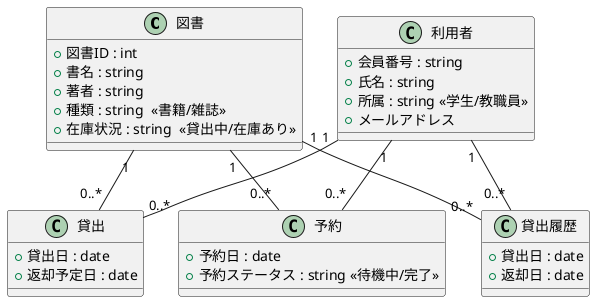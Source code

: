 @startuml
class 図書 {
  +図書ID : int
  +書名 : string
  +著者 : string
  +種類 : string  <<書籍/雑誌>>
  +在庫状況 : string  <<貸出中/在庫あり>>
}

class 利用者 {
  +会員番号 : string
  +氏名 : string
  +所属 : string <<学生/教職員>>
  +メールアドレス
}

class 貸出 {
  +貸出日 : date
  +返却予定日 : date
}

class 予約 {
  +予約日 : date
  +予約ステータス : string <<待機中/完了>>
}

class 貸出履歴 {
  +貸出日 : date
  +返却日 : date
}

利用者 "1" -- "0..*" 貸出
図書 "1" -- "0..*" 貸出
利用者 "1" -- "0..*" 予約
図書 "1" -- "0..*" 予約
図書 "1" -- "0..*" 貸出履歴
利用者 "1" -- "0..*" 貸出履歴
@enduml

